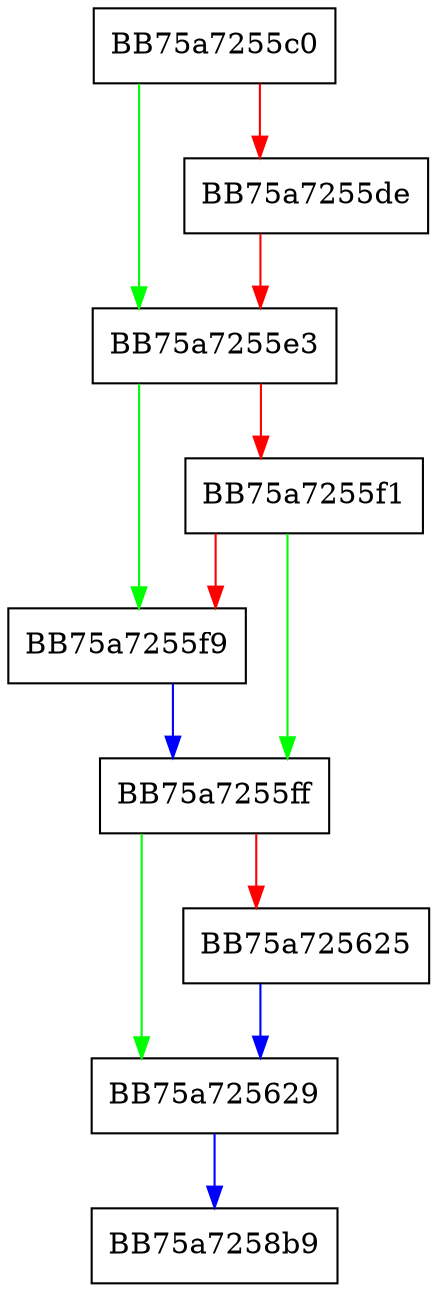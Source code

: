 digraph CreateInstance {
  node [shape="box"];
  graph [splines=ortho];
  BB75a7255c0 -> BB75a7255e3 [color="green"];
  BB75a7255c0 -> BB75a7255de [color="red"];
  BB75a7255de -> BB75a7255e3 [color="red"];
  BB75a7255e3 -> BB75a7255f9 [color="green"];
  BB75a7255e3 -> BB75a7255f1 [color="red"];
  BB75a7255f1 -> BB75a7255ff [color="green"];
  BB75a7255f1 -> BB75a7255f9 [color="red"];
  BB75a7255f9 -> BB75a7255ff [color="blue"];
  BB75a7255ff -> BB75a725629 [color="green"];
  BB75a7255ff -> BB75a725625 [color="red"];
  BB75a725625 -> BB75a725629 [color="blue"];
  BB75a725629 -> BB75a7258b9 [color="blue"];
}
